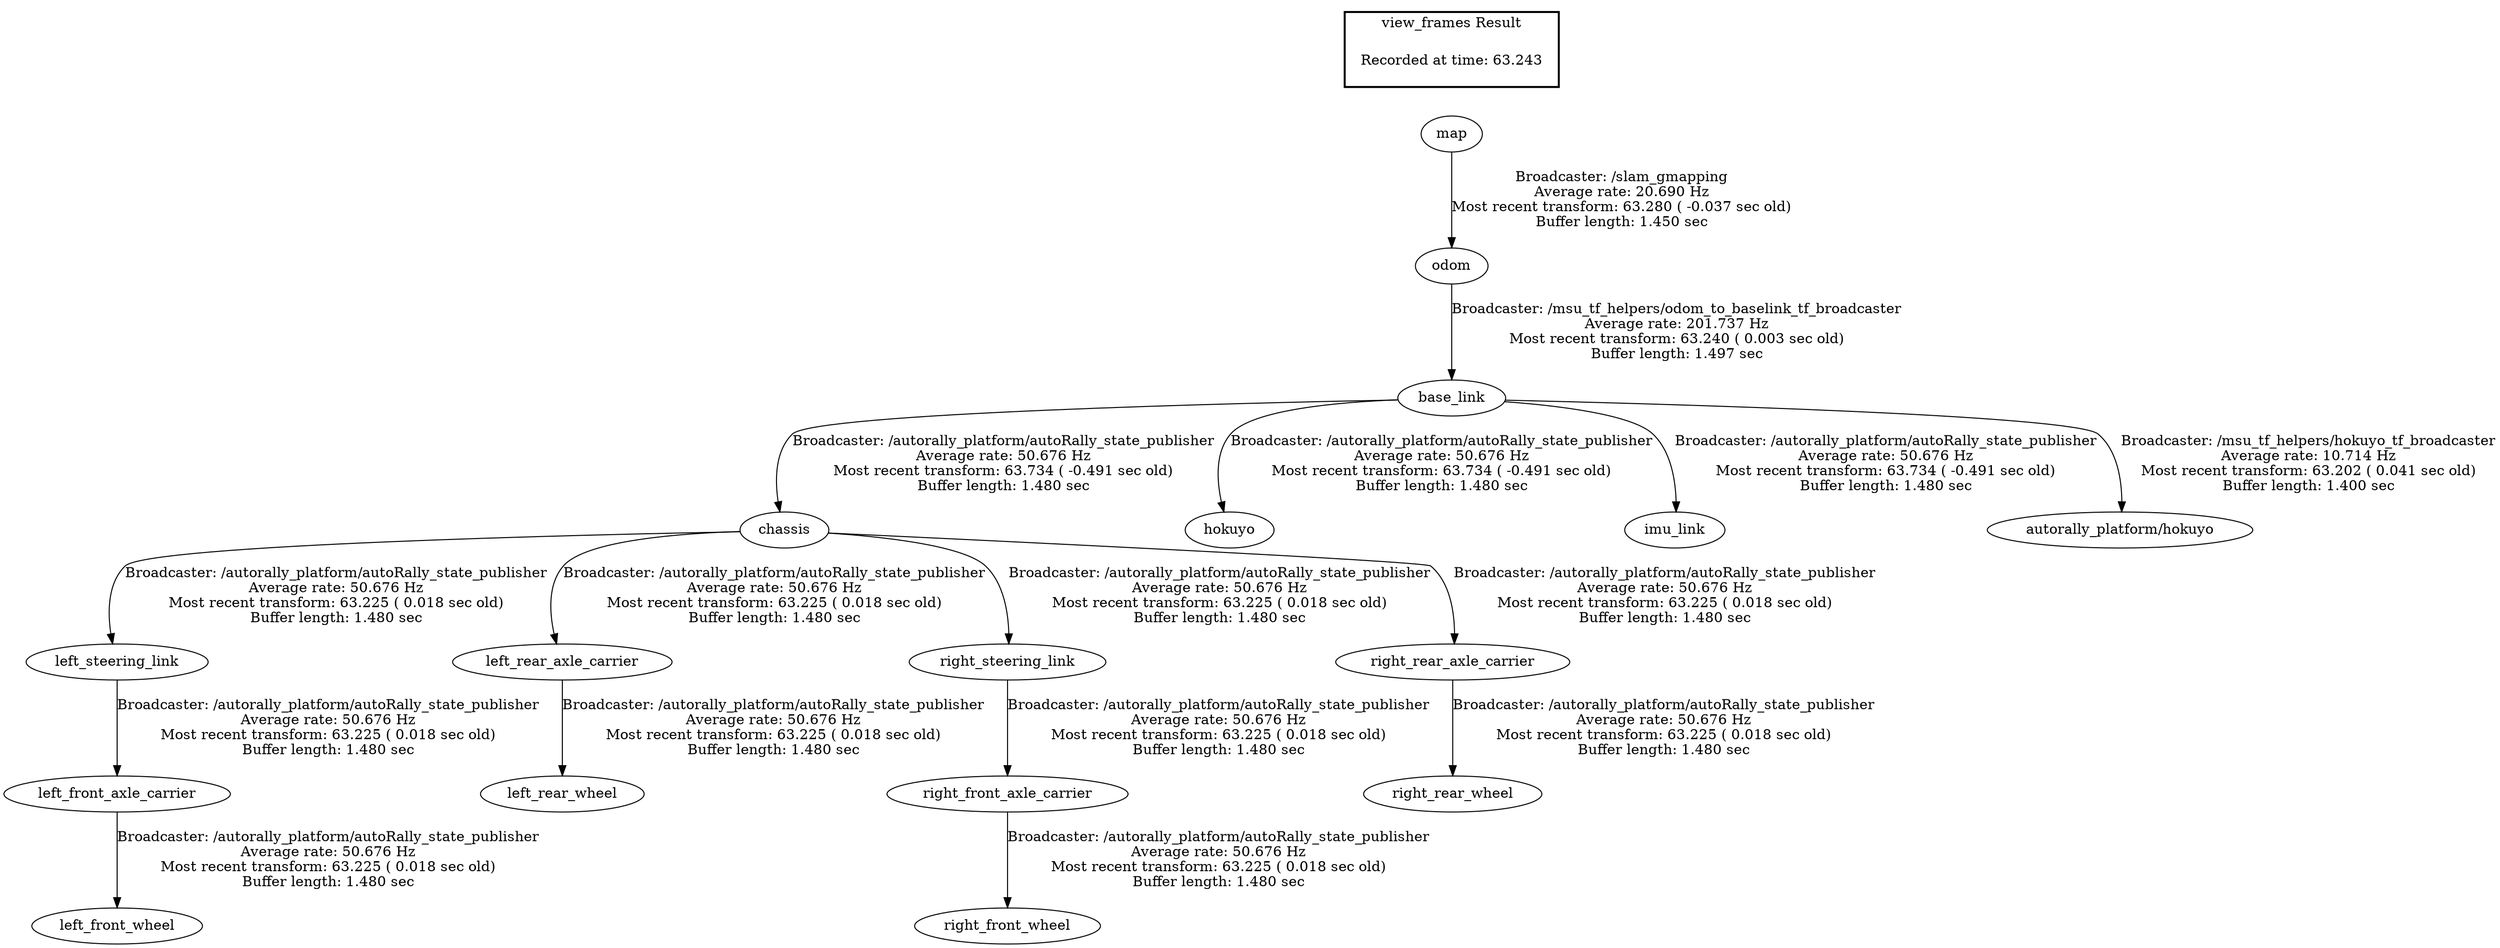 digraph G {
"odom" -> "base_link"[label="Broadcaster: /msu_tf_helpers/odom_to_baselink_tf_broadcaster\nAverage rate: 201.737 Hz\nMost recent transform: 63.240 ( 0.003 sec old)\nBuffer length: 1.497 sec\n"];
"map" -> "odom"[label="Broadcaster: /slam_gmapping\nAverage rate: 20.690 Hz\nMost recent transform: 63.280 ( -0.037 sec old)\nBuffer length: 1.450 sec\n"];
"left_front_axle_carrier" -> "left_front_wheel"[label="Broadcaster: /autorally_platform/autoRally_state_publisher\nAverage rate: 50.676 Hz\nMost recent transform: 63.225 ( 0.018 sec old)\nBuffer length: 1.480 sec\n"];
"left_steering_link" -> "left_front_axle_carrier"[label="Broadcaster: /autorally_platform/autoRally_state_publisher\nAverage rate: 50.676 Hz\nMost recent transform: 63.225 ( 0.018 sec old)\nBuffer length: 1.480 sec\n"];
"chassis" -> "left_steering_link"[label="Broadcaster: /autorally_platform/autoRally_state_publisher\nAverage rate: 50.676 Hz\nMost recent transform: 63.225 ( 0.018 sec old)\nBuffer length: 1.480 sec\n"];
"base_link" -> "chassis"[label="Broadcaster: /autorally_platform/autoRally_state_publisher\nAverage rate: 50.676 Hz\nMost recent transform: 63.734 ( -0.491 sec old)\nBuffer length: 1.480 sec\n"];
"left_rear_axle_carrier" -> "left_rear_wheel"[label="Broadcaster: /autorally_platform/autoRally_state_publisher\nAverage rate: 50.676 Hz\nMost recent transform: 63.225 ( 0.018 sec old)\nBuffer length: 1.480 sec\n"];
"chassis" -> "left_rear_axle_carrier"[label="Broadcaster: /autorally_platform/autoRally_state_publisher\nAverage rate: 50.676 Hz\nMost recent transform: 63.225 ( 0.018 sec old)\nBuffer length: 1.480 sec\n"];
"right_front_axle_carrier" -> "right_front_wheel"[label="Broadcaster: /autorally_platform/autoRally_state_publisher\nAverage rate: 50.676 Hz\nMost recent transform: 63.225 ( 0.018 sec old)\nBuffer length: 1.480 sec\n"];
"right_steering_link" -> "right_front_axle_carrier"[label="Broadcaster: /autorally_platform/autoRally_state_publisher\nAverage rate: 50.676 Hz\nMost recent transform: 63.225 ( 0.018 sec old)\nBuffer length: 1.480 sec\n"];
"chassis" -> "right_steering_link"[label="Broadcaster: /autorally_platform/autoRally_state_publisher\nAverage rate: 50.676 Hz\nMost recent transform: 63.225 ( 0.018 sec old)\nBuffer length: 1.480 sec\n"];
"right_rear_axle_carrier" -> "right_rear_wheel"[label="Broadcaster: /autorally_platform/autoRally_state_publisher\nAverage rate: 50.676 Hz\nMost recent transform: 63.225 ( 0.018 sec old)\nBuffer length: 1.480 sec\n"];
"chassis" -> "right_rear_axle_carrier"[label="Broadcaster: /autorally_platform/autoRally_state_publisher\nAverage rate: 50.676 Hz\nMost recent transform: 63.225 ( 0.018 sec old)\nBuffer length: 1.480 sec\n"];
"base_link" -> "hokuyo"[label="Broadcaster: /autorally_platform/autoRally_state_publisher\nAverage rate: 50.676 Hz\nMost recent transform: 63.734 ( -0.491 sec old)\nBuffer length: 1.480 sec\n"];
"base_link" -> "imu_link"[label="Broadcaster: /autorally_platform/autoRally_state_publisher\nAverage rate: 50.676 Hz\nMost recent transform: 63.734 ( -0.491 sec old)\nBuffer length: 1.480 sec\n"];
"base_link" -> "autorally_platform/hokuyo"[label="Broadcaster: /msu_tf_helpers/hokuyo_tf_broadcaster\nAverage rate: 10.714 Hz\nMost recent transform: 63.202 ( 0.041 sec old)\nBuffer length: 1.400 sec\n"];
edge [style=invis];
 subgraph cluster_legend { style=bold; color=black; label ="view_frames Result";
"Recorded at time: 63.243"[ shape=plaintext ] ;
 }->"map";
}